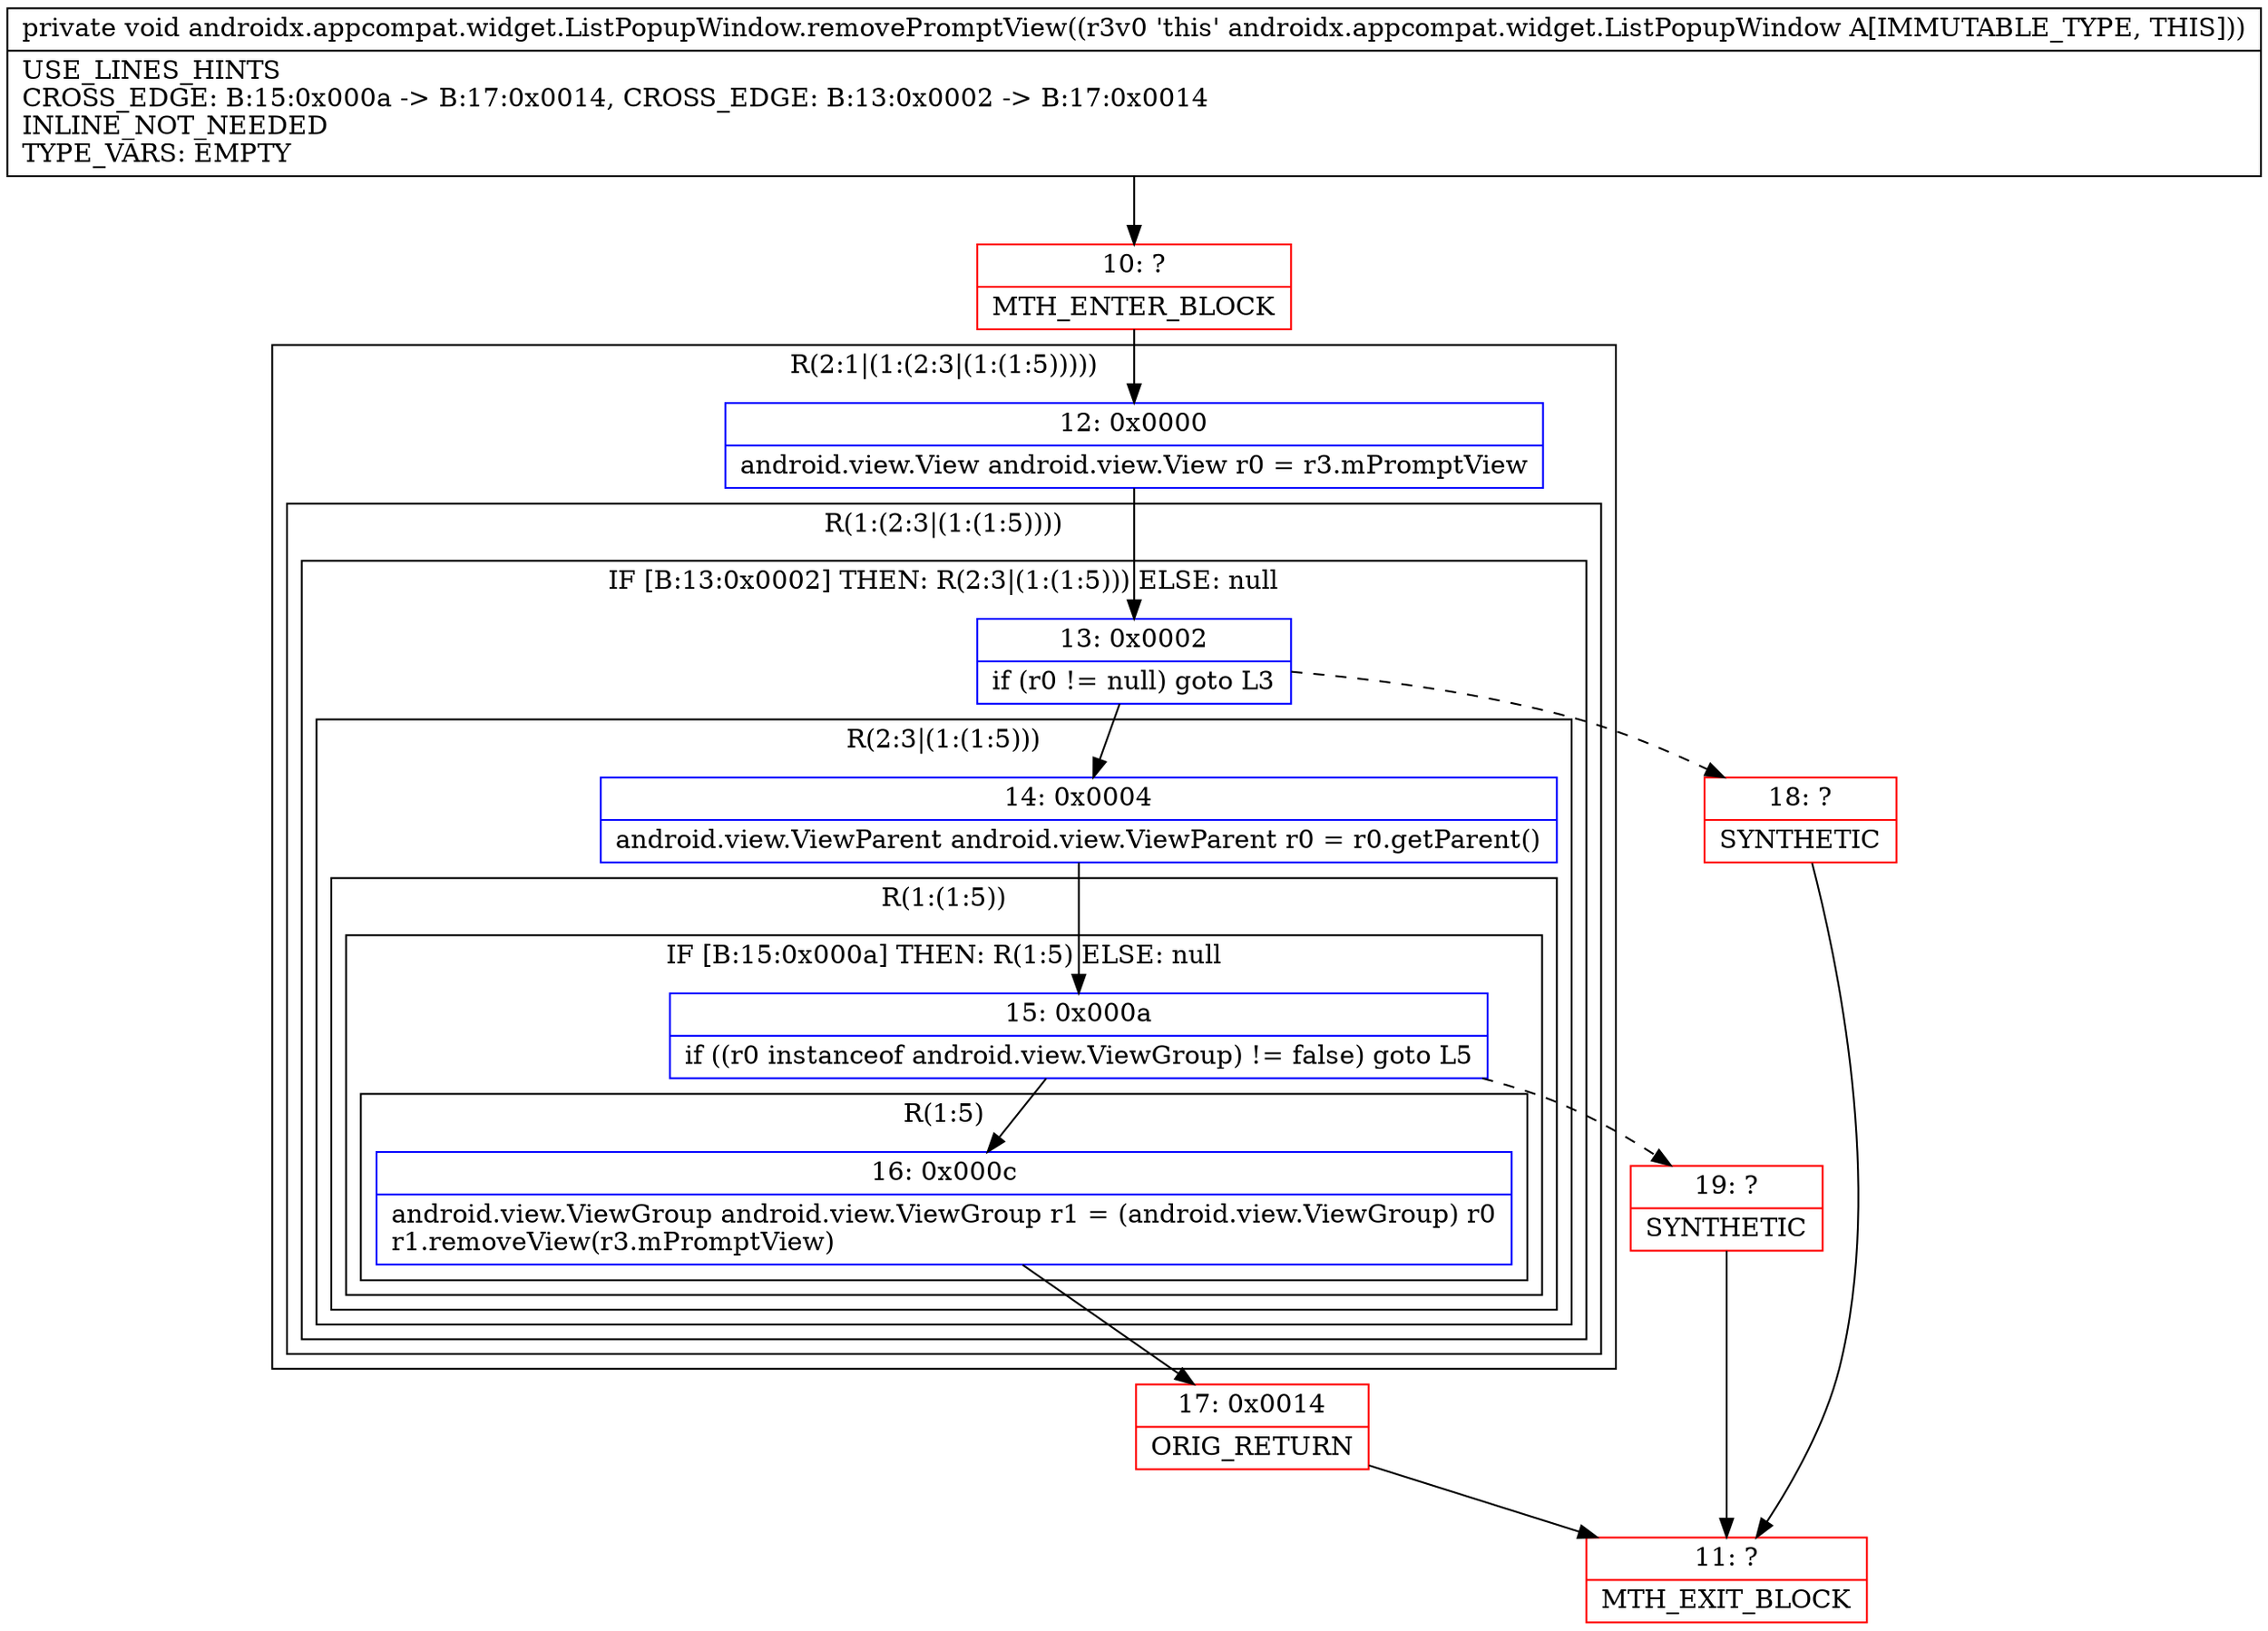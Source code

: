 digraph "CFG forandroidx.appcompat.widget.ListPopupWindow.removePromptView()V" {
subgraph cluster_Region_338753758 {
label = "R(2:1|(1:(2:3|(1:(1:5)))))";
node [shape=record,color=blue];
Node_12 [shape=record,label="{12\:\ 0x0000|android.view.View android.view.View r0 = r3.mPromptView\l}"];
subgraph cluster_Region_1201646058 {
label = "R(1:(2:3|(1:(1:5))))";
node [shape=record,color=blue];
subgraph cluster_IfRegion_435367283 {
label = "IF [B:13:0x0002] THEN: R(2:3|(1:(1:5))) ELSE: null";
node [shape=record,color=blue];
Node_13 [shape=record,label="{13\:\ 0x0002|if (r0 != null) goto L3\l}"];
subgraph cluster_Region_994951724 {
label = "R(2:3|(1:(1:5)))";
node [shape=record,color=blue];
Node_14 [shape=record,label="{14\:\ 0x0004|android.view.ViewParent android.view.ViewParent r0 = r0.getParent()\l}"];
subgraph cluster_Region_773004968 {
label = "R(1:(1:5))";
node [shape=record,color=blue];
subgraph cluster_IfRegion_1699316949 {
label = "IF [B:15:0x000a] THEN: R(1:5) ELSE: null";
node [shape=record,color=blue];
Node_15 [shape=record,label="{15\:\ 0x000a|if ((r0 instanceof android.view.ViewGroup) != false) goto L5\l}"];
subgraph cluster_Region_1991014058 {
label = "R(1:5)";
node [shape=record,color=blue];
Node_16 [shape=record,label="{16\:\ 0x000c|android.view.ViewGroup android.view.ViewGroup r1 = (android.view.ViewGroup) r0\lr1.removeView(r3.mPromptView)\l}"];
}
}
}
}
}
}
}
Node_10 [shape=record,color=red,label="{10\:\ ?|MTH_ENTER_BLOCK\l}"];
Node_17 [shape=record,color=red,label="{17\:\ 0x0014|ORIG_RETURN\l}"];
Node_11 [shape=record,color=red,label="{11\:\ ?|MTH_EXIT_BLOCK\l}"];
Node_19 [shape=record,color=red,label="{19\:\ ?|SYNTHETIC\l}"];
Node_18 [shape=record,color=red,label="{18\:\ ?|SYNTHETIC\l}"];
MethodNode[shape=record,label="{private void androidx.appcompat.widget.ListPopupWindow.removePromptView((r3v0 'this' androidx.appcompat.widget.ListPopupWindow A[IMMUTABLE_TYPE, THIS]))  | USE_LINES_HINTS\lCROSS_EDGE: B:15:0x000a \-\> B:17:0x0014, CROSS_EDGE: B:13:0x0002 \-\> B:17:0x0014\lINLINE_NOT_NEEDED\lTYPE_VARS: EMPTY\l}"];
MethodNode -> Node_10;Node_12 -> Node_13;
Node_13 -> Node_14;
Node_13 -> Node_18[style=dashed];
Node_14 -> Node_15;
Node_15 -> Node_16;
Node_15 -> Node_19[style=dashed];
Node_16 -> Node_17;
Node_10 -> Node_12;
Node_17 -> Node_11;
Node_19 -> Node_11;
Node_18 -> Node_11;
}

